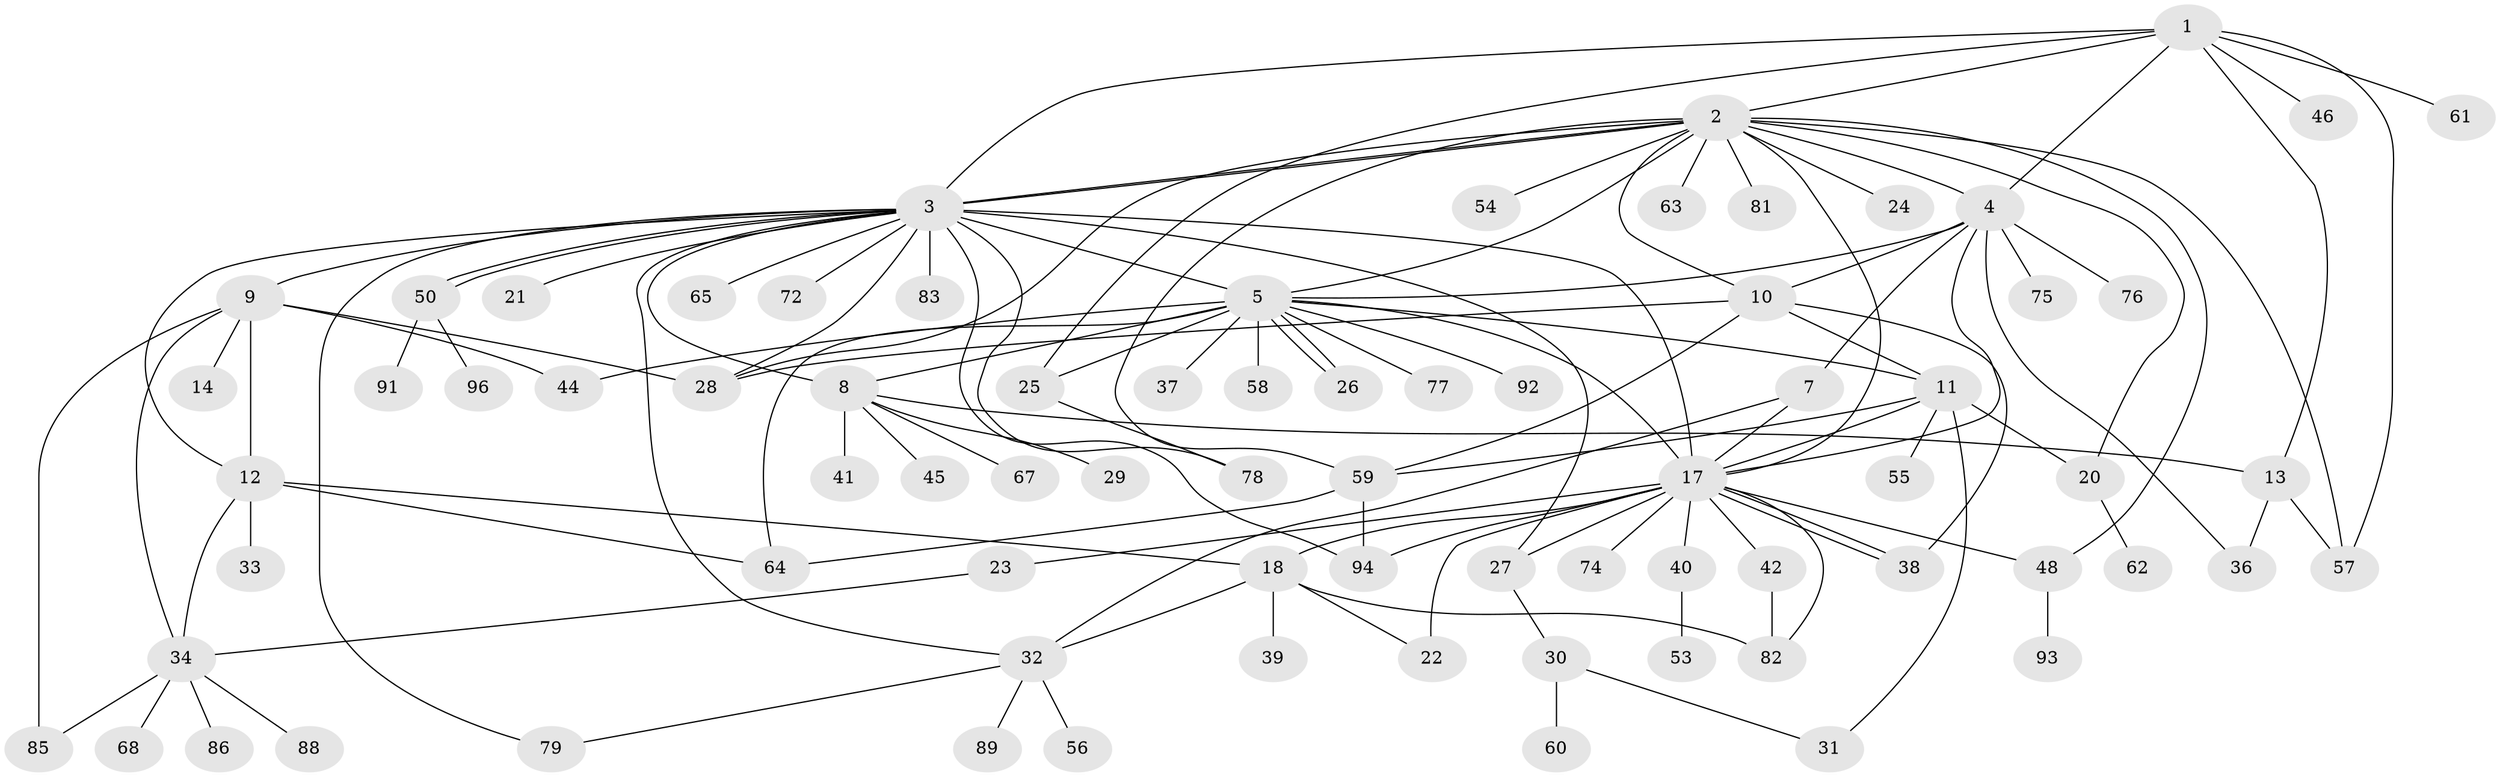 // original degree distribution, {9: 0.010416666666666666, 14: 0.010416666666666666, 24: 0.010416666666666666, 6: 0.041666666666666664, 12: 0.010416666666666666, 5: 0.03125, 4: 0.10416666666666667, 7: 0.020833333333333332, 8: 0.03125, 1: 0.4270833333333333, 3: 0.14583333333333334, 19: 0.010416666666666666, 2: 0.14583333333333334}
// Generated by graph-tools (version 1.1) at 2025/11/02/27/25 16:11:09]
// undirected, 76 vertices, 123 edges
graph export_dot {
graph [start="1"]
  node [color=gray90,style=filled];
  1 [super="+90"];
  2 [super="+15"];
  3 [super="+80"];
  4 [super="+6"];
  5 [super="+47"];
  7 [super="+19"];
  8 [super="+16"];
  9 [super="+69"];
  10 [super="+35"];
  11 [super="+43"];
  12;
  13;
  14;
  17 [super="+73"];
  18 [super="+49"];
  20;
  21;
  22;
  23;
  24;
  25;
  26;
  27;
  28;
  29;
  30 [super="+70"];
  31;
  32 [super="+51"];
  33;
  34 [super="+52"];
  36;
  37;
  38;
  39;
  40;
  41 [super="+87"];
  42;
  44;
  45;
  46;
  48;
  50 [super="+95"];
  53;
  54;
  55;
  56;
  57 [super="+71"];
  58;
  59 [super="+66"];
  60;
  61;
  62;
  63;
  64 [super="+84"];
  65;
  67;
  68;
  72;
  74;
  75;
  76;
  77;
  78;
  79;
  81;
  82;
  83;
  85;
  86;
  88;
  89;
  91;
  92;
  93;
  94;
  96;
  1 -- 2;
  1 -- 3;
  1 -- 4;
  1 -- 13;
  1 -- 25;
  1 -- 46;
  1 -- 57;
  1 -- 61;
  2 -- 3 [weight=2];
  2 -- 3;
  2 -- 5;
  2 -- 10;
  2 -- 17;
  2 -- 20;
  2 -- 24 [weight=2];
  2 -- 54;
  2 -- 57;
  2 -- 63;
  2 -- 81;
  2 -- 48;
  2 -- 28;
  2 -- 59;
  2 -- 4;
  3 -- 5 [weight=3];
  3 -- 8 [weight=2];
  3 -- 9;
  3 -- 12;
  3 -- 17 [weight=2];
  3 -- 21;
  3 -- 27;
  3 -- 28;
  3 -- 32;
  3 -- 50;
  3 -- 50;
  3 -- 65;
  3 -- 72;
  3 -- 78;
  3 -- 79;
  3 -- 83;
  3 -- 94;
  4 -- 7;
  4 -- 17;
  4 -- 36;
  4 -- 10;
  4 -- 5;
  4 -- 75;
  4 -- 76;
  5 -- 11;
  5 -- 26;
  5 -- 26;
  5 -- 37;
  5 -- 44;
  5 -- 58;
  5 -- 77;
  5 -- 92;
  5 -- 64 [weight=2];
  5 -- 17;
  5 -- 8;
  5 -- 25;
  7 -- 17;
  7 -- 32;
  8 -- 13;
  8 -- 29;
  8 -- 41;
  8 -- 45;
  8 -- 67;
  9 -- 12;
  9 -- 14;
  9 -- 34;
  9 -- 44;
  9 -- 85;
  9 -- 28;
  10 -- 11;
  10 -- 38;
  10 -- 28;
  10 -- 59;
  11 -- 17;
  11 -- 20;
  11 -- 31;
  11 -- 55;
  11 -- 59;
  12 -- 18;
  12 -- 33;
  12 -- 34;
  12 -- 64;
  13 -- 36;
  13 -- 57;
  17 -- 22 [weight=2];
  17 -- 23;
  17 -- 38;
  17 -- 38;
  17 -- 40;
  17 -- 42;
  17 -- 48;
  17 -- 74;
  17 -- 82;
  17 -- 27;
  17 -- 94;
  17 -- 18;
  18 -- 39;
  18 -- 82;
  18 -- 22;
  18 -- 32;
  20 -- 62;
  23 -- 34;
  25 -- 78;
  27 -- 30;
  30 -- 60;
  30 -- 31;
  32 -- 56;
  32 -- 79;
  32 -- 89;
  34 -- 68;
  34 -- 85;
  34 -- 86;
  34 -- 88;
  40 -- 53;
  42 -- 82;
  48 -- 93;
  50 -- 91;
  50 -- 96;
  59 -- 94;
  59 -- 64;
}

